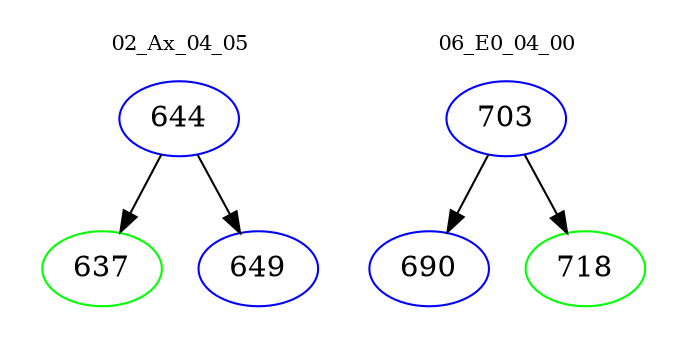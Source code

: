 digraph{
subgraph cluster_0 {
color = white
label = "02_Ax_04_05";
fontsize=10;
T0_644 [label="644", color="blue"]
T0_644 -> T0_637 [color="black"]
T0_637 [label="637", color="green"]
T0_644 -> T0_649 [color="black"]
T0_649 [label="649", color="blue"]
}
subgraph cluster_1 {
color = white
label = "06_E0_04_00";
fontsize=10;
T1_703 [label="703", color="blue"]
T1_703 -> T1_690 [color="black"]
T1_690 [label="690", color="blue"]
T1_703 -> T1_718 [color="black"]
T1_718 [label="718", color="green"]
}
}
